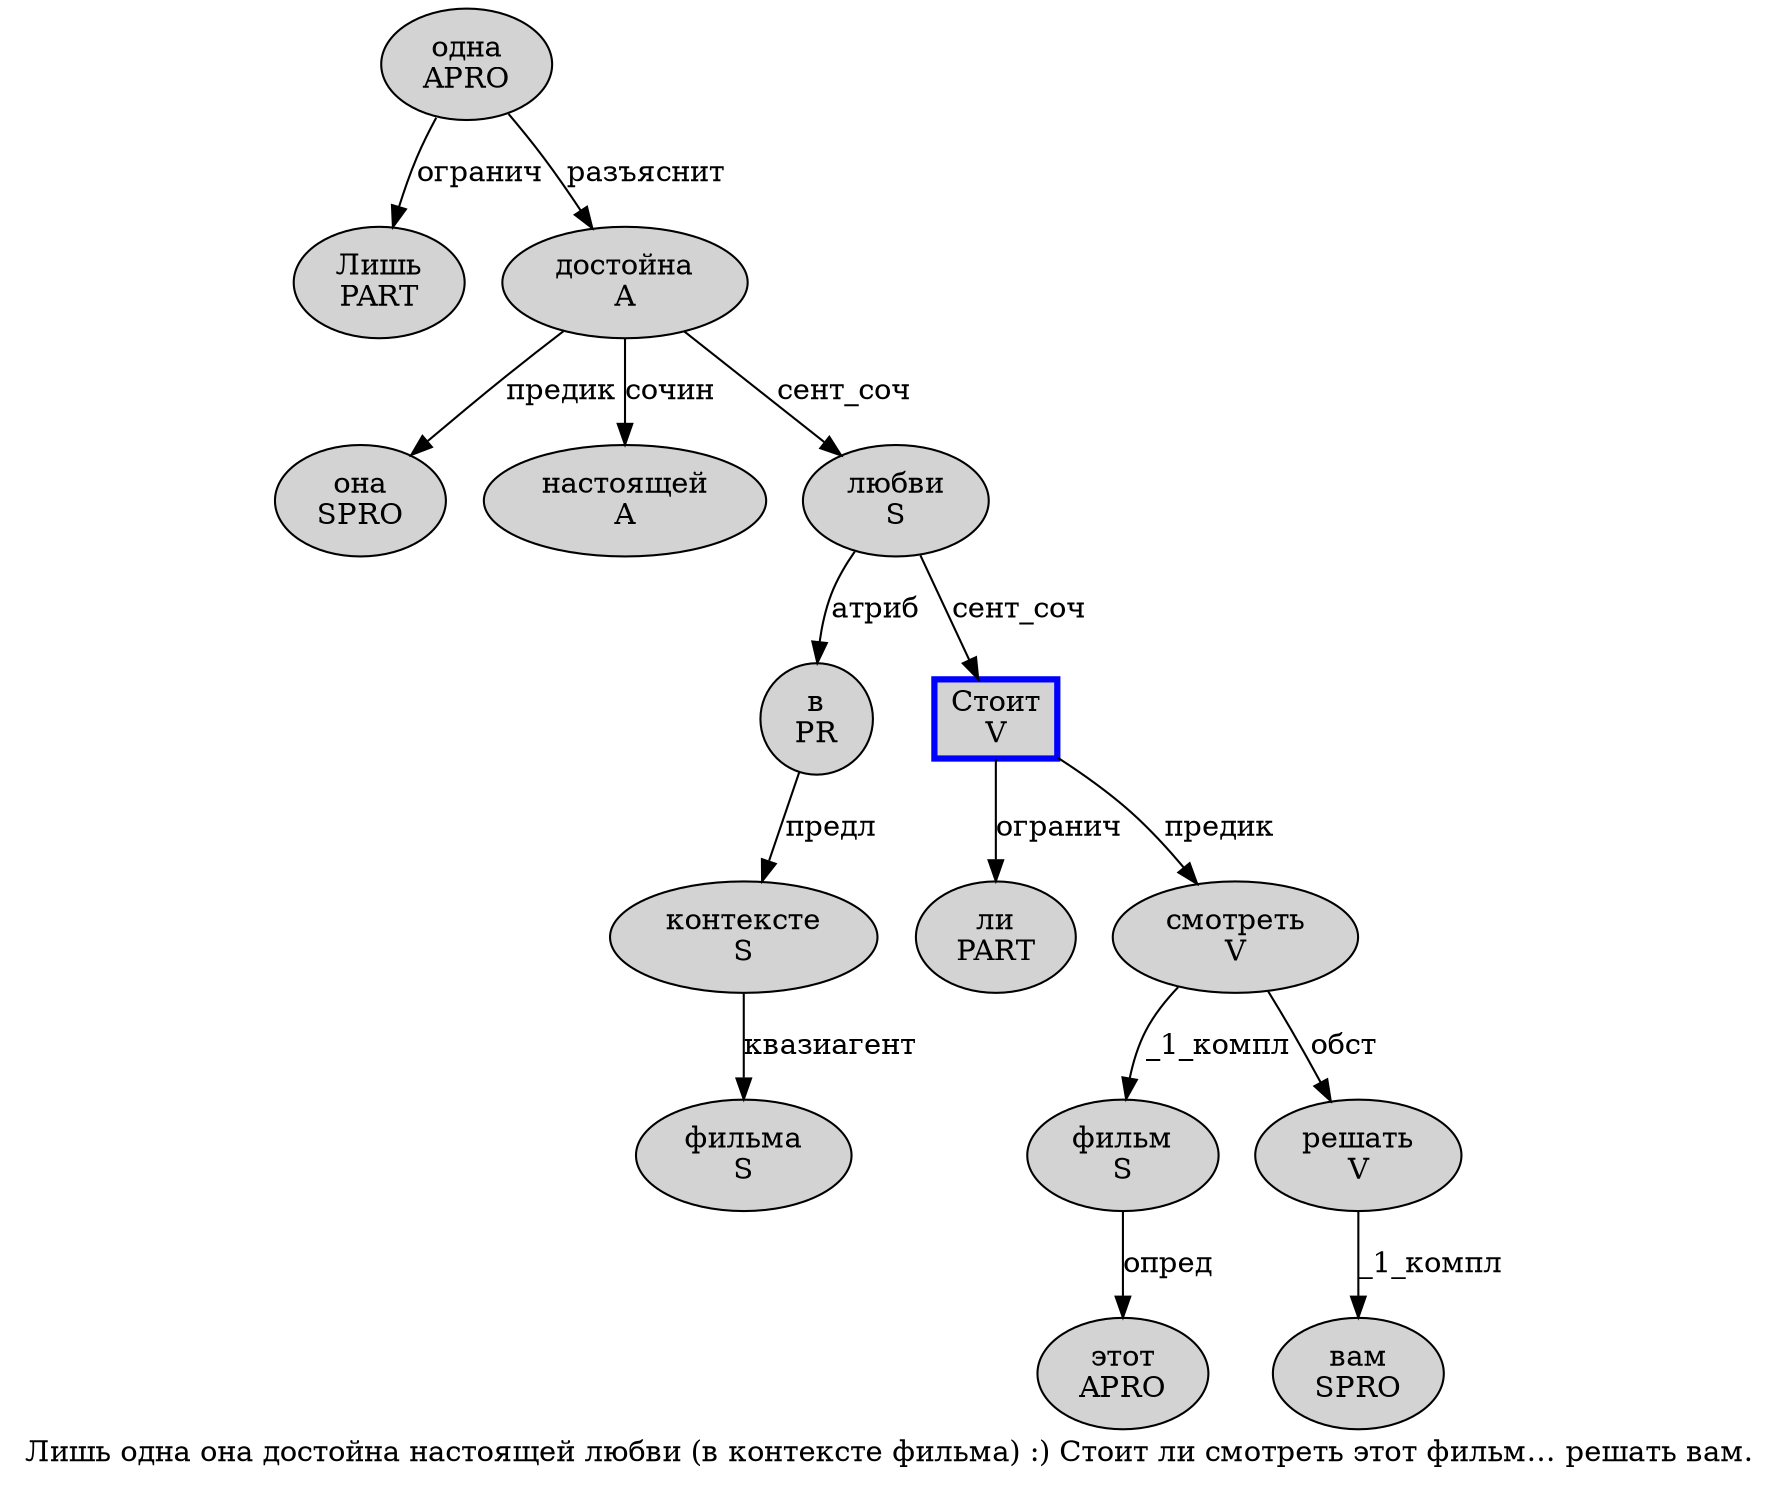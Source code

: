digraph SENTENCE_3115 {
	graph [label="Лишь одна она достойна настоящей любви (в контексте фильма) :) Стоит ли смотреть этот фильм… решать вам."]
	node [style=filled]
		0 [label="Лишь
PART" color="" fillcolor=lightgray penwidth=1 shape=ellipse]
		1 [label="одна
APRO" color="" fillcolor=lightgray penwidth=1 shape=ellipse]
		2 [label="она
SPRO" color="" fillcolor=lightgray penwidth=1 shape=ellipse]
		3 [label="достойна
A" color="" fillcolor=lightgray penwidth=1 shape=ellipse]
		4 [label="настоящей
A" color="" fillcolor=lightgray penwidth=1 shape=ellipse]
		5 [label="любви
S" color="" fillcolor=lightgray penwidth=1 shape=ellipse]
		7 [label="в
PR" color="" fillcolor=lightgray penwidth=1 shape=ellipse]
		8 [label="контексте
S" color="" fillcolor=lightgray penwidth=1 shape=ellipse]
		9 [label="фильма
S" color="" fillcolor=lightgray penwidth=1 shape=ellipse]
		13 [label="Стоит
V" color=blue fillcolor=lightgray penwidth=3 shape=box]
		14 [label="ли
PART" color="" fillcolor=lightgray penwidth=1 shape=ellipse]
		15 [label="смотреть
V" color="" fillcolor=lightgray penwidth=1 shape=ellipse]
		16 [label="этот
APRO" color="" fillcolor=lightgray penwidth=1 shape=ellipse]
		17 [label="фильм
S" color="" fillcolor=lightgray penwidth=1 shape=ellipse]
		19 [label="решать
V" color="" fillcolor=lightgray penwidth=1 shape=ellipse]
		20 [label="вам
SPRO" color="" fillcolor=lightgray penwidth=1 shape=ellipse]
			3 -> 2 [label="предик"]
			3 -> 4 [label="сочин"]
			3 -> 5 [label="сент_соч"]
			19 -> 20 [label="_1_компл"]
			15 -> 17 [label="_1_компл"]
			15 -> 19 [label="обст"]
			13 -> 14 [label="огранич"]
			13 -> 15 [label="предик"]
			17 -> 16 [label="опред"]
			8 -> 9 [label="квазиагент"]
			5 -> 7 [label="атриб"]
			5 -> 13 [label="сент_соч"]
			1 -> 0 [label="огранич"]
			1 -> 3 [label="разъяснит"]
			7 -> 8 [label="предл"]
}